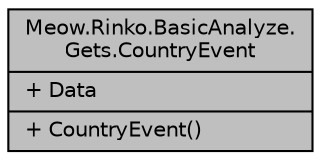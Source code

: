 digraph "Meow.Rinko.BasicAnalyze.Gets.CountryEvent"
{
 // LATEX_PDF_SIZE
  edge [fontname="Helvetica",fontsize="10",labelfontname="Helvetica",labelfontsize="10"];
  node [fontname="Helvetica",fontsize="10",shape=record];
  Node1 [label="{Meow.Rinko.BasicAnalyze.\lGets.CountryEvent\n|+ Data\l|+ CountryEvent()\l}",height=0.2,width=0.4,color="black", fillcolor="grey75", style="filled", fontcolor="black",tooltip="某服务器区域的活动信息"];
}
